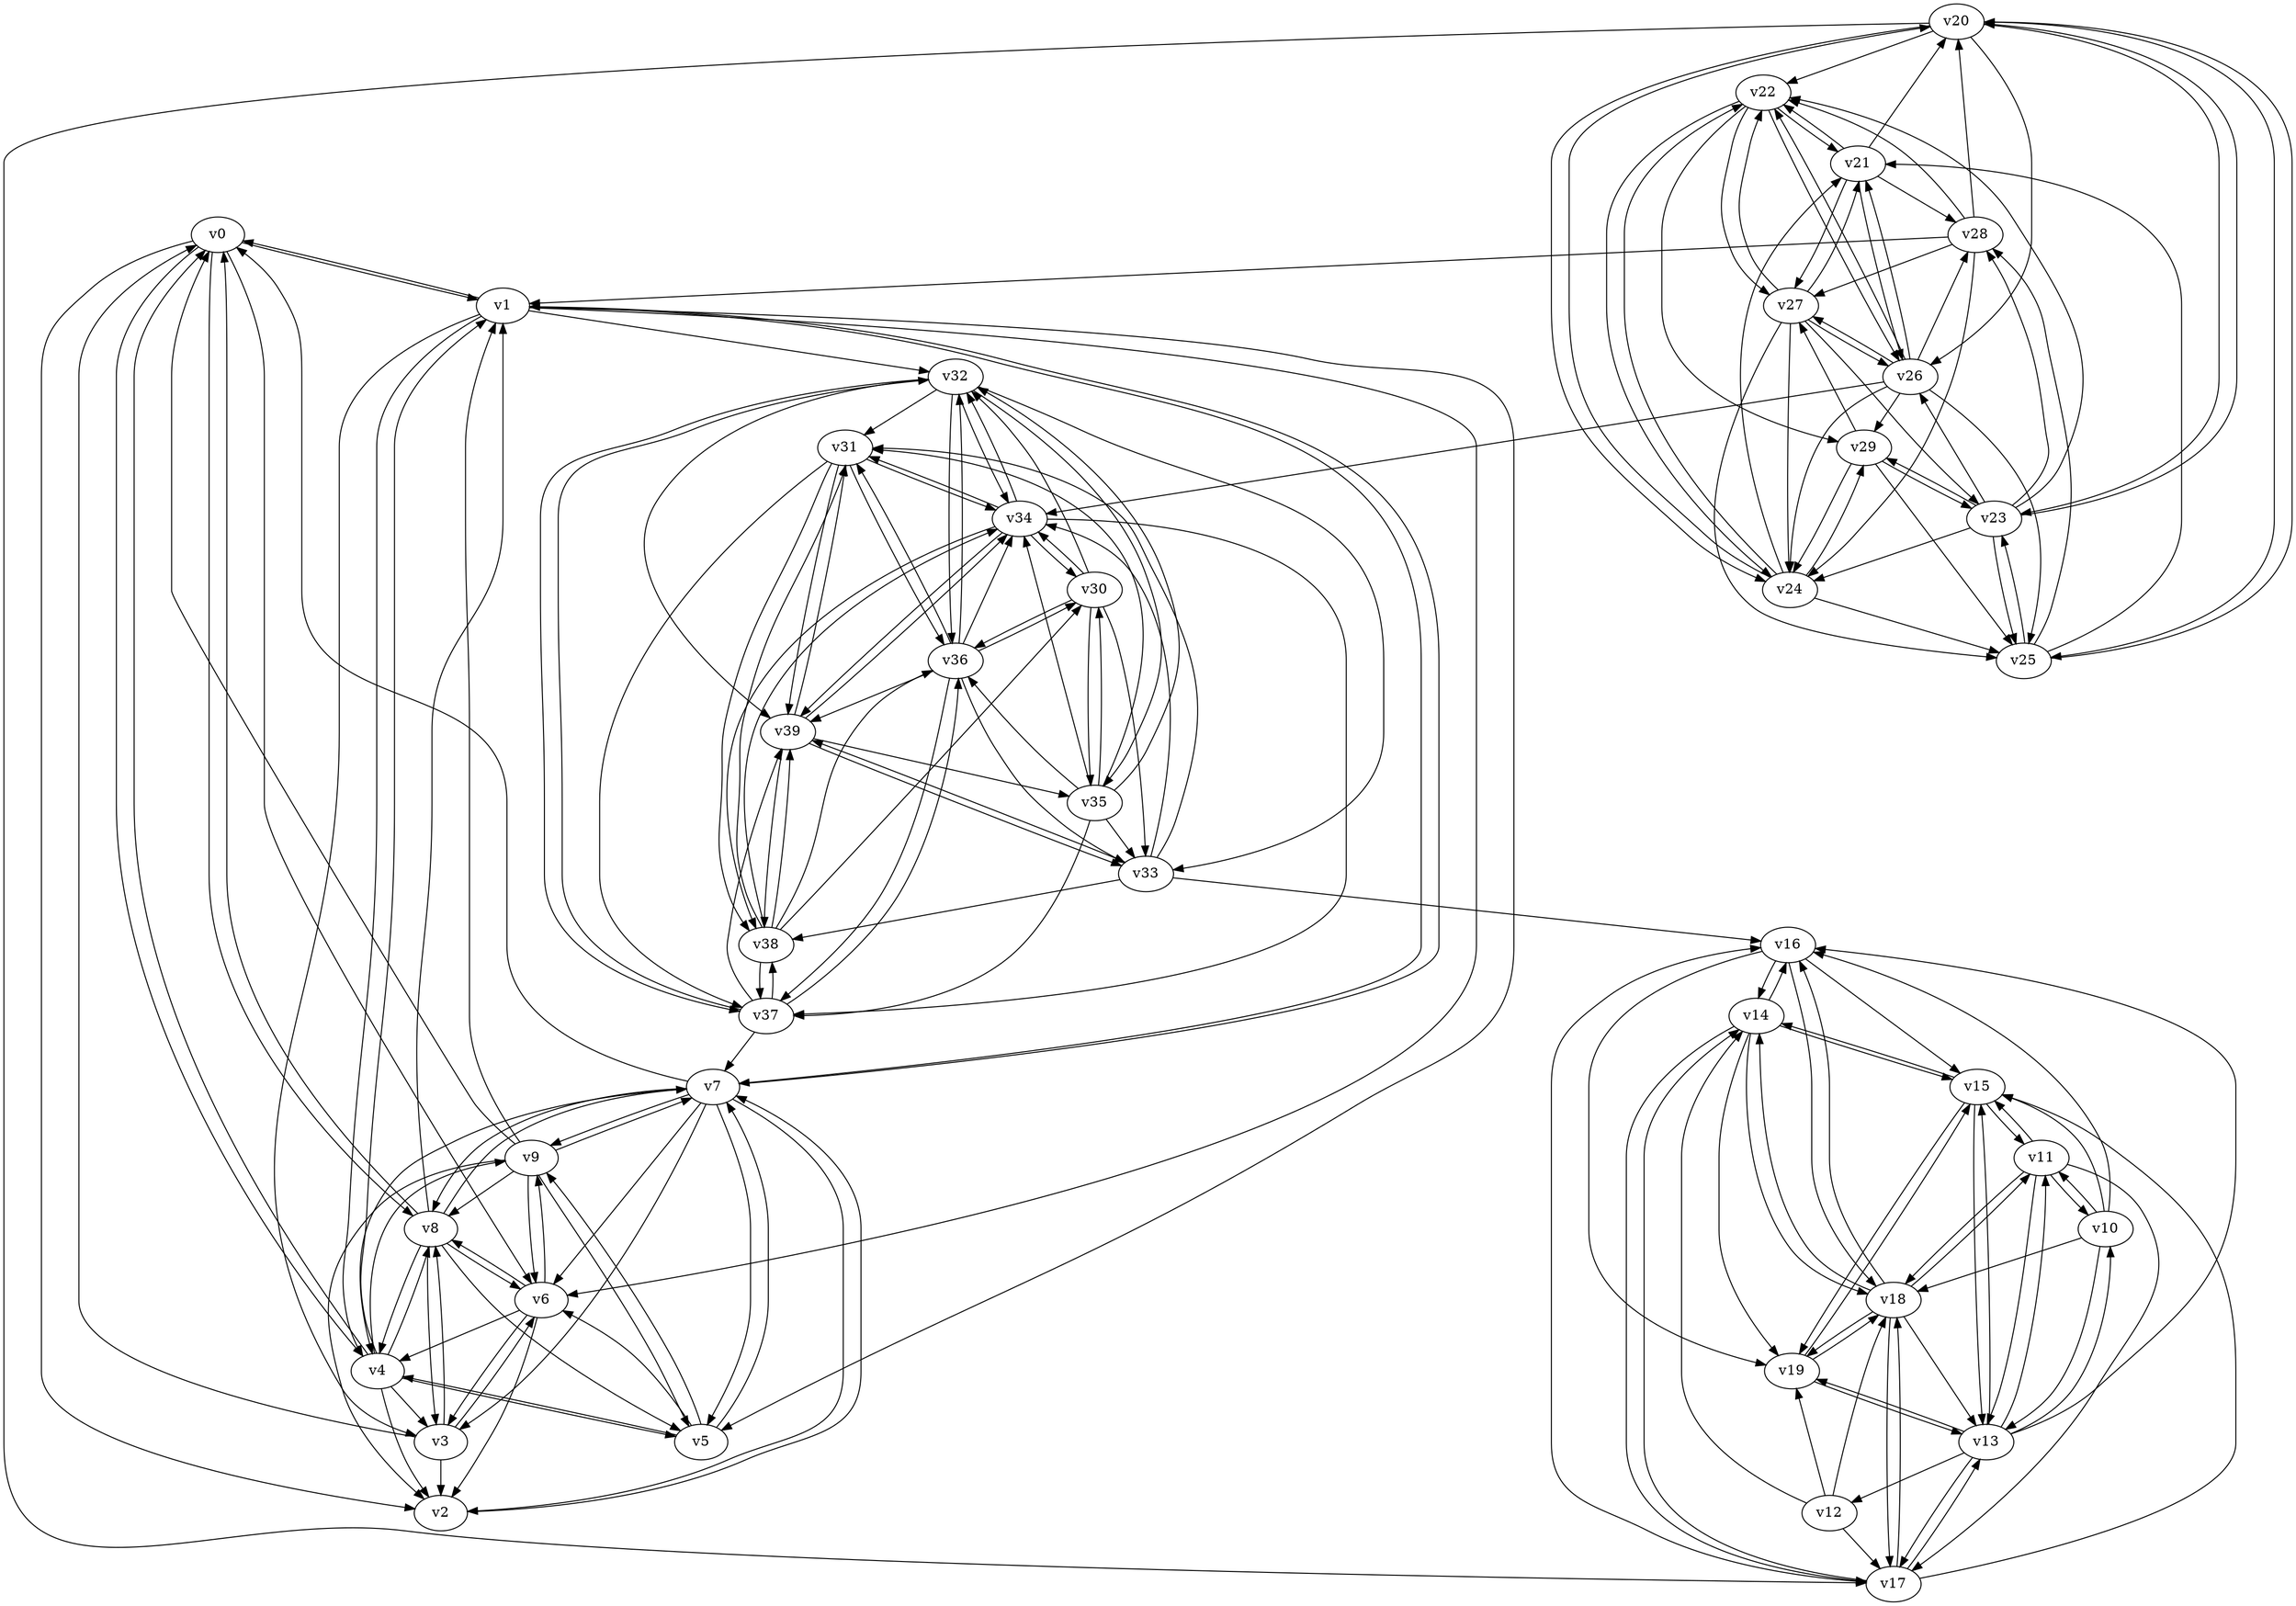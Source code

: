 digraph buchi_test045 {
    v0 [name="v0", player=0, priority=1];
    v1 [name="v1", player=0, priority=1];
    v2 [name="v2", player=1, priority=1];
    v3 [name="v3", player=0, priority=0];
    v4 [name="v4", player=1, priority=1];
    v5 [name="v5", player=1, priority=0];
    v6 [name="v6", player=0, priority=1];
    v7 [name="v7", player=1, priority=1];
    v8 [name="v8", player=0, priority=0];
    v9 [name="v9", player=0, priority=1];
    v10 [name="v10", player=1, priority=0];
    v11 [name="v11", player=0, priority=1];
    v12 [name="v12", player=1, priority=0];
    v13 [name="v13", player=1, priority=0];
    v14 [name="v14", player=1, priority=0];
    v15 [name="v15", player=0, priority=0];
    v16 [name="v16", player=0, priority=0];
    v17 [name="v17", player=1, priority=0];
    v18 [name="v18", player=1, priority=0];
    v19 [name="v19", player=1, priority=1];
    v20 [name="v20", player=0, priority=0];
    v21 [name="v21", player=0, priority=0];
    v22 [name="v22", player=0, priority=1];
    v23 [name="v23", player=0, priority=1];
    v24 [name="v24", player=0, priority=0];
    v25 [name="v25", player=1, priority=0];
    v26 [name="v26", player=1, priority=0];
    v27 [name="v27", player=0, priority=1];
    v28 [name="v28", player=1, priority=1];
    v29 [name="v29", player=0, priority=0];
    v30 [name="v30", player=1, priority=1];
    v31 [name="v31", player=1, priority=0];
    v32 [name="v32", player=0, priority=0];
    v33 [name="v33", player=1, priority=1];
    v34 [name="v34", player=1, priority=0];
    v35 [name="v35", player=1, priority=0];
    v36 [name="v36", player=1, priority=1];
    v37 [name="v37", player=0, priority=0];
    v38 [name="v38", player=0, priority=1];
    v39 [name="v39", player=1, priority=1];
    v26 -> v21;
    v25 -> v23;
    v32 -> v37;
    v4 -> v0;
    v18 -> v17;
    v35 -> v33;
    v4 -> v9;
    v8 -> v0;
    v39 -> v33;
    v22 -> v26;
    v9 -> v8;
    v23 -> v25;
    v31 -> v38;
    v19 -> v18;
    v34 -> v37;
    v6 -> v2;
    v7 -> v1;
    v13 -> v17;
    v15 -> v14;
    v32 -> v39;
    v4 -> v2;
    v18 -> v19;
    v33 -> v38;
    v3 -> v6;
    v20 -> v22;
    v39 -> v35;
    v9 -> v1;
    v12 -> v18;
    v14 -> v15;
    v17 -> v14;
    v34 -> v30;
    v13 -> v10;
    v6 -> v4;
    v7 -> v3;
    v13 -> v19;
    v16 -> v15;
    v33 -> v31;
    v26 -> v25;
    v35 -> v37;
    v3 -> v8;
    v20 -> v24;
    v8 -> v4;
    v22 -> v21;
    v23 -> v20;
    v14 -> v17;
    v17 -> v16;
    v29 -> v27;
    v38 -> v39;
    v23 -> v29;
    v13 -> v12;
    v7 -> v5;
    v24 -> v21;
    v25 -> v20;
    v30 -> v34;
    v18 -> v14;
    v35 -> v30;
    v20 -> v17;
    v5 -> v7;
    v20 -> v26;
    v9 -> v5;
    v0 -> v2;
    v14 -> v19;
    v23 -> v22;
    v1 -> v3;
    v27 -> v22;
    v10 -> v15;
    v36 -> v34;
    v15 -> v11;
    v16 -> v19;
    v18 -> v16;
    v30 -> v36;
    v35 -> v32;
    v38 -> v34;
    v5 -> v9;
    v21 -> v27;
    v9 -> v7;
    v23 -> v24;
    v31 -> v37;
    v1 -> v5;
    v27 -> v24;
    v34 -> v39;
    v7 -> v0;
    v13 -> v16;
    v15 -> v13;
    v7 -> v9;
    v24 -> v25;
    v1 -> v32;
    v29 -> v24;
    v37 -> v7;
    v21 -> v20;
    v9 -> v0;
    v12 -> v17;
    v38 -> v36;
    v22 -> v27;
    v39 -> v34;
    v23 -> v26;
    v26 -> v34;
    v31 -> v39;
    v19 -> v13;
    v34 -> v32;
    v1 -> v7;
    v27 -> v26;
    v7 -> v2;
    v11 -> v18;
    v16 -> v14;
    v18 -> v11;
    v32 -> v34;
    v26 -> v27;
    v5 -> v4;
    v20 -> v23;
    v21 -> v22;
    v9 -> v2;
    v12 -> v19;
    v14 -> v16;
    v23 -> v28;
    v8 -> v6;
    v1 -> v0;
    v17 -> v18;
    v19 -> v15;
    v36 -> v31;
    v13 -> v11;
    v28 -> v27;
    v7 -> v4;
    v37 -> v39;
    v30 -> v33;
    v25 -> v28;
    v6 -> v8;
    v3 -> v0;
    v32 -> v36;
    v26 -> v29;
    v38 -> v31;
    v5 -> v6;
    v4 -> v8;
    v20 -> v25;
    v14 -> v18;
    v27 -> v21;
    v0 -> v4;
    v28 -> v20;
    v36 -> v33;
    v33 -> v16;
    v11 -> v13;
    v37 -> v32;
    v25 -> v21;
    v30 -> v35;
    v26 -> v22;
    v3 -> v2;
    v4 -> v1;
    v35 -> v34;
    v12 -> v14;
    v21 -> v26;
    v8 -> v1;
    v17 -> v13;
    v1 -> v4;
    v0 -> v6;
    v27 -> v23;
    v28 -> v22;
    v10 -> v16;
    v34 -> v38;
    v11 -> v15;
    v6 -> v3;
    v32 -> v31;
    v26 -> v24;
    v29 -> v23;
    v4 -> v3;
    v33 -> v39;
    v35 -> v36;
    v21 -> v28;
    v8 -> v3;
    v17 -> v15;
    v22 -> v29;
    v34 -> v31;
    v1 -> v6;
    v0 -> v8;
    v27 -> v25;
    v28 -> v24;
    v10 -> v18;
    v36 -> v37;
    v11 -> v17;
    v37 -> v36;
    v24 -> v20;
    v32 -> v33;
    v18 -> v13;
    v24 -> v29;
    v29 -> v25;
    v4 -> v5;
    v38 -> v37;
    v8 -> v5;
    v39 -> v38;
    v0 -> v1;
    v31 -> v34;
    v10 -> v11;
    v36 -> v30;
    v11 -> v10;
    v2 -> v7;
    v36 -> v39;
    v37 -> v38;
    v30 -> v32;
    v7 -> v6;
    v24 -> v22;
    v15 -> v19;
    v32 -> v35;
    v16 -> v18;
    v33 -> v34;
    v35 -> v31;
    v26 -> v28;
    v38 -> v30;
    v28 -> v1;
    v39 -> v31;
    v8 -> v7;
    v22 -> v24;
    v9 -> v6;
    v31 -> v36;
    v10 -> v13;
    v36 -> v32;
    v13 -> v15;
    v6 -> v9;
    v7 -> v8;
}
